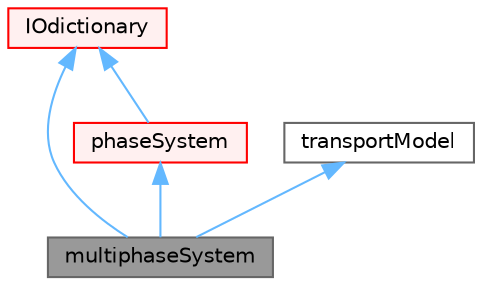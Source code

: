 digraph "multiphaseSystem"
{
 // LATEX_PDF_SIZE
  bgcolor="transparent";
  edge [fontname=Helvetica,fontsize=10,labelfontname=Helvetica,labelfontsize=10];
  node [fontname=Helvetica,fontsize=10,shape=box,height=0.2,width=0.4];
  Node1 [id="Node000001",label="multiphaseSystem",height=0.2,width=0.4,color="gray40", fillcolor="grey60", style="filled", fontcolor="black",tooltip="Incompressible multi-phase mixture with built in solution for the phase fractions with interface comp..."];
  Node2 -> Node1 [id="edge1_Node000001_Node000002",dir="back",color="steelblue1",style="solid",tooltip=" "];
  Node2 [id="Node000002",label="IOdictionary",height=0.2,width=0.4,color="red", fillcolor="#FFF0F0", style="filled",URL="$classFoam_1_1IOdictionary.html",tooltip="IOdictionary is derived from dictionary and IOobject to give the dictionary automatic IO functionalit..."];
  Node15 -> Node1 [id="edge2_Node000001_Node000015",dir="back",color="steelblue1",style="solid",tooltip=" "];
  Node15 [id="Node000015",label="transportModel",height=0.2,width=0.4,color="gray40", fillcolor="white", style="filled",URL="$classFoam_1_1transportModel.html",tooltip="Base-class for all transport models used by the incompressible turbulence models."];
  Node16 -> Node1 [id="edge3_Node000001_Node000016",dir="back",color="steelblue1",style="solid",tooltip=" "];
  Node16 [id="Node000016",label="phaseSystem",height=0.2,width=0.4,color="red", fillcolor="#FFF0F0", style="filled",URL="$classFoam_1_1phaseSystem.html",tooltip="Class to represent a system of phases and model interfacial transfers between them."];
  Node2 -> Node16 [id="edge4_Node000016_Node000002",dir="back",color="steelblue1",style="solid",tooltip=" "];
}
